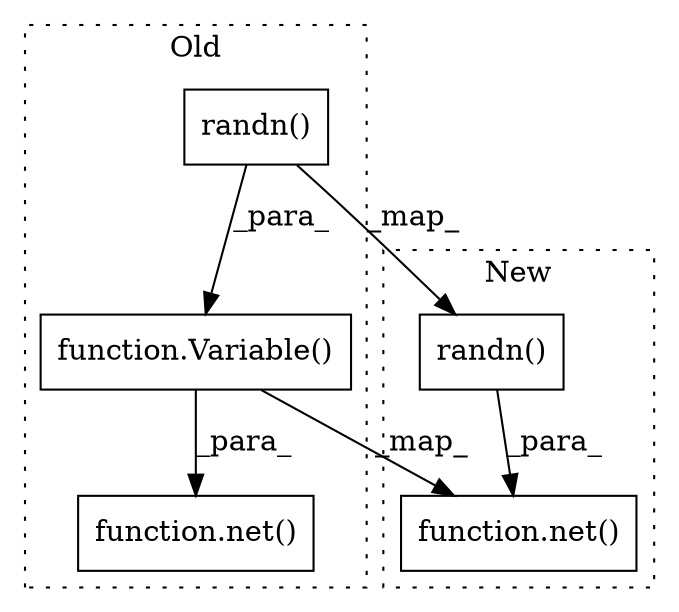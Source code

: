digraph G {
subgraph cluster0 {
1 [label="function.Variable()" a="75" s="3988,4019" l="9,1" shape="box"];
3 [label="function.net()" a="75" s="3984,4020" l="4,1" shape="box"];
4 [label="randn()" a="75" s="3997,4018" l="12,1" shape="box"];
label = "Old";
style="dotted";
}
subgraph cluster1 {
2 [label="function.net()" a="75" s="3947,3973" l="4,1" shape="box"];
5 [label="randn()" a="75" s="3951,3972" l="12,1" shape="box"];
label = "New";
style="dotted";
}
1 -> 2 [label="_map_"];
1 -> 3 [label="_para_"];
4 -> 5 [label="_map_"];
4 -> 1 [label="_para_"];
5 -> 2 [label="_para_"];
}
